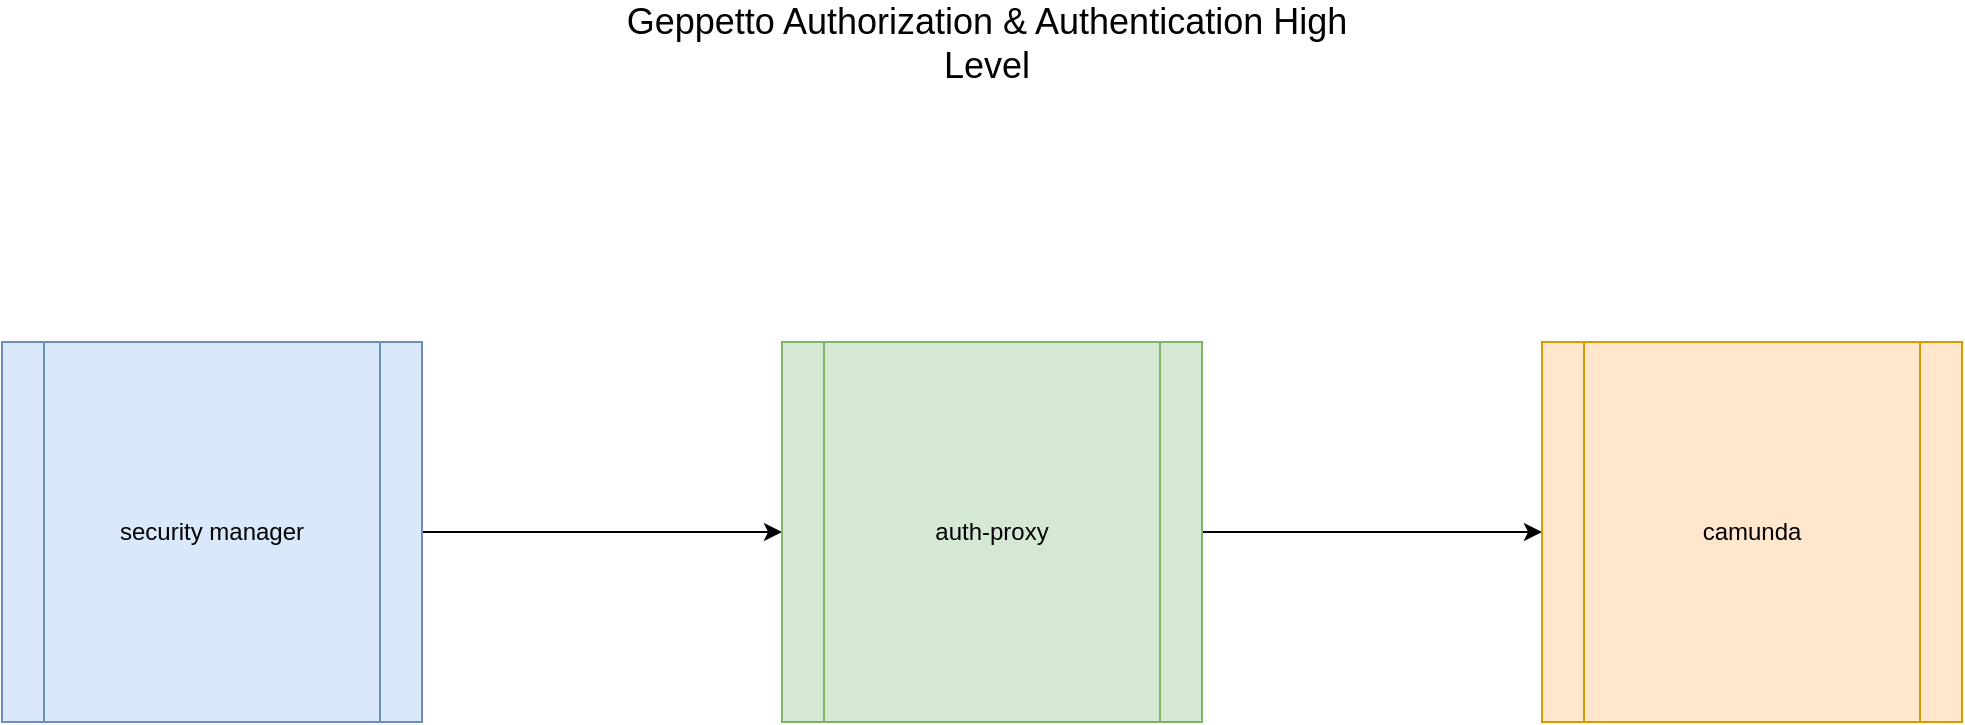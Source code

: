 <mxfile version="15.0.6" type="device"><diagram id="C5RBs43oDa-KdzZeNtuy" name="Page-1"><mxGraphModel dx="1426" dy="659" grid="0" gridSize="10" guides="1" tooltips="1" connect="1" arrows="1" fold="1" page="1" pageScale="1" pageWidth="1100" pageHeight="850" background="#ffffff" math="0" shadow="0"><root><mxCell id="WIyWlLk6GJQsqaUBKTNV-0"/><mxCell id="WIyWlLk6GJQsqaUBKTNV-1" parent="WIyWlLk6GJQsqaUBKTNV-0"/><mxCell id="HW_6ILdZLW_isaP3ToKx-5" style="edgeStyle=orthogonalEdgeStyle;rounded=0;orthogonalLoop=1;jettySize=auto;html=1;entryX=0;entryY=0.5;entryDx=0;entryDy=0;" edge="1" parent="WIyWlLk6GJQsqaUBKTNV-1" source="HW_6ILdZLW_isaP3ToKx-0" target="HW_6ILdZLW_isaP3ToKx-3"><mxGeometry relative="1" as="geometry"/></mxCell><mxCell id="HW_6ILdZLW_isaP3ToKx-0" value="security manager" style="shape=process;whiteSpace=wrap;html=1;backgroundOutline=1;fillColor=#dae8fc;strokeColor=#6c8ebf;" vertex="1" parent="WIyWlLk6GJQsqaUBKTNV-1"><mxGeometry x="66" y="275" width="210" height="190" as="geometry"/></mxCell><mxCell id="HW_6ILdZLW_isaP3ToKx-6" style="edgeStyle=orthogonalEdgeStyle;rounded=0;orthogonalLoop=1;jettySize=auto;html=1;entryX=0;entryY=0.5;entryDx=0;entryDy=0;" edge="1" parent="WIyWlLk6GJQsqaUBKTNV-1" source="HW_6ILdZLW_isaP3ToKx-3" target="HW_6ILdZLW_isaP3ToKx-4"><mxGeometry relative="1" as="geometry"/></mxCell><mxCell id="HW_6ILdZLW_isaP3ToKx-3" value="auth-proxy" style="shape=process;whiteSpace=wrap;html=1;backgroundOutline=1;fillColor=#d5e8d4;strokeColor=#82b366;" vertex="1" parent="WIyWlLk6GJQsqaUBKTNV-1"><mxGeometry x="456" y="275" width="210" height="190" as="geometry"/></mxCell><mxCell id="HW_6ILdZLW_isaP3ToKx-4" value="camunda" style="shape=process;whiteSpace=wrap;html=1;backgroundOutline=1;fillColor=#ffe6cc;strokeColor=#d79b00;" vertex="1" parent="WIyWlLk6GJQsqaUBKTNV-1"><mxGeometry x="836" y="275" width="210" height="190" as="geometry"/></mxCell><mxCell id="HW_6ILdZLW_isaP3ToKx-7" value="&lt;font style=&quot;font-size: 18px&quot;&gt;Geppetto Authorization &amp;amp; Authentication High Level&lt;/font&gt;" style="text;html=1;strokeColor=none;fillColor=none;align=center;verticalAlign=middle;whiteSpace=wrap;rounded=0;" vertex="1" parent="WIyWlLk6GJQsqaUBKTNV-1"><mxGeometry x="370" y="116" width="377" height="20" as="geometry"/></mxCell></root></mxGraphModel></diagram></mxfile>